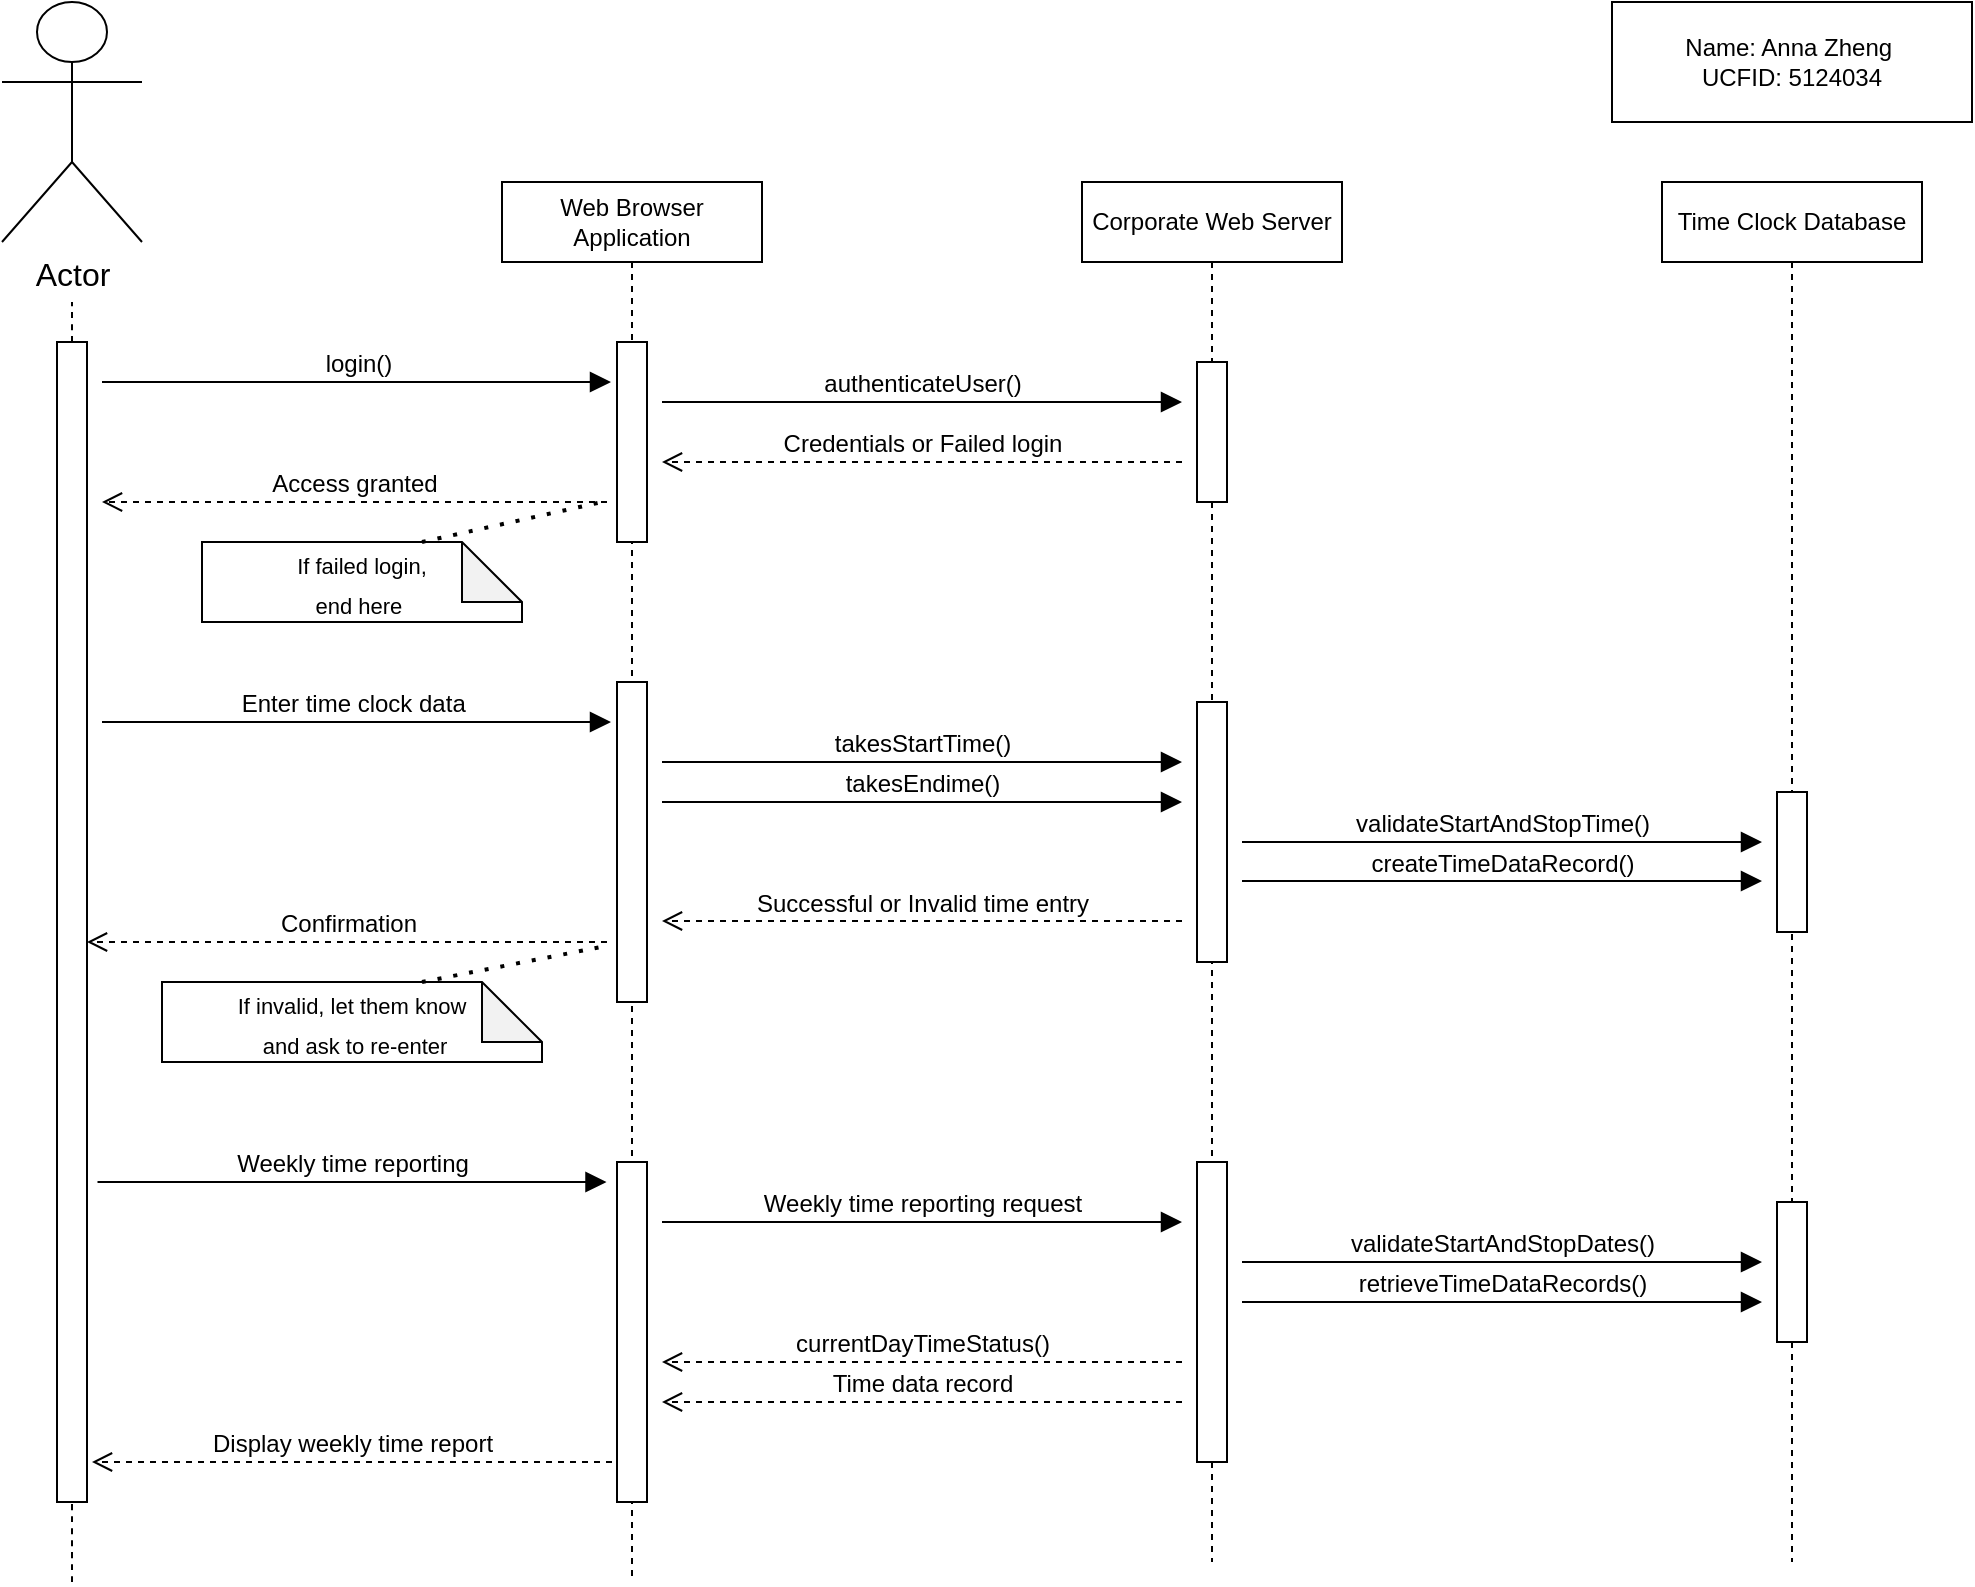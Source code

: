<mxfile version="21.8.2" type="google">
  <diagram name="Page-1" id="2YBvvXClWsGukQMizWep">
    <mxGraphModel grid="1" page="1" gridSize="10" guides="1" tooltips="1" connect="1" arrows="1" fold="1" pageScale="1" pageWidth="1100" pageHeight="850" math="0" shadow="0">
      <root>
        <mxCell id="0" />
        <mxCell id="1" parent="0" />
        <mxCell id="4Vntxdri3GSstWuC-GcN-1" value="Web Browser Application" style="shape=umlLifeline;perimeter=lifelinePerimeter;whiteSpace=wrap;html=1;container=0;dropTarget=0;collapsible=0;recursiveResize=0;outlineConnect=0;portConstraint=eastwest;newEdgeStyle={&quot;edgeStyle&quot;:&quot;elbowEdgeStyle&quot;,&quot;elbow&quot;:&quot;vertical&quot;,&quot;curved&quot;:0,&quot;rounded&quot;:0};" vertex="1" parent="1">
          <mxGeometry x="320" y="120" width="130" height="700" as="geometry" />
        </mxCell>
        <mxCell id="pMgTmdvW3vETUX-b-KQn-6" value="" style="html=1;points=[[0,0,0,0,5],[0,1,0,0,-5],[1,0,0,0,5],[1,1,0,0,-5]];perimeter=orthogonalPerimeter;outlineConnect=0;targetShapes=umlLifeline;portConstraint=eastwest;newEdgeStyle={&quot;curved&quot;:0,&quot;rounded&quot;:0};fontSize=16;" vertex="1" parent="4Vntxdri3GSstWuC-GcN-1">
          <mxGeometry x="57.5" y="250" width="15" height="160" as="geometry" />
        </mxCell>
        <mxCell id="pMgTmdvW3vETUX-b-KQn-42" value="" style="html=1;points=[[0,0,0,0,5],[0,1,0,0,-5],[1,0,0,0,5],[1,1,0,0,-5]];perimeter=orthogonalPerimeter;outlineConnect=0;targetShapes=umlLifeline;portConstraint=eastwest;newEdgeStyle={&quot;curved&quot;:0,&quot;rounded&quot;:0};fontSize=16;" vertex="1" parent="4Vntxdri3GSstWuC-GcN-1">
          <mxGeometry x="57.5" y="80" width="15" height="100" as="geometry" />
        </mxCell>
        <mxCell id="pMgTmdvW3vETUX-b-KQn-44" value="" style="html=1;points=[[0,0,0,0,5],[0,1,0,0,-5],[1,0,0,0,5],[1,1,0,0,-5]];perimeter=orthogonalPerimeter;outlineConnect=0;targetShapes=umlLifeline;portConstraint=eastwest;newEdgeStyle={&quot;curved&quot;:0,&quot;rounded&quot;:0};fontSize=16;" vertex="1" parent="4Vntxdri3GSstWuC-GcN-1">
          <mxGeometry x="57.5" y="490" width="15" height="170" as="geometry" />
        </mxCell>
        <mxCell id="BVJfjVFFw96yO_L14k2j-7" value="" style="endArrow=none;dashed=1;html=1;rounded=0;fontSize=12;startSize=8;endSize=8;curved=1;" edge="1" parent="1" source="pMgTmdvW3vETUX-b-KQn-4">
          <mxGeometry width="50" height="50" relative="1" as="geometry">
            <mxPoint x="105" y="670" as="sourcePoint" />
            <mxPoint x="105" y="180" as="targetPoint" />
          </mxGeometry>
        </mxCell>
        <mxCell id="BVJfjVFFw96yO_L14k2j-8" value="Corporate Web Server" style="shape=umlLifeline;perimeter=lifelinePerimeter;whiteSpace=wrap;html=1;container=0;dropTarget=0;collapsible=0;recursiveResize=0;outlineConnect=0;portConstraint=eastwest;newEdgeStyle={&quot;edgeStyle&quot;:&quot;elbowEdgeStyle&quot;,&quot;elbow&quot;:&quot;vertical&quot;,&quot;curved&quot;:0,&quot;rounded&quot;:0};" vertex="1" parent="1">
          <mxGeometry x="610" y="120" width="130" height="690" as="geometry" />
        </mxCell>
        <mxCell id="pMgTmdvW3vETUX-b-KQn-7" value="" style="html=1;points=[[0,0,0,0,5],[0,1,0,0,-5],[1,0,0,0,5],[1,1,0,0,-5]];perimeter=orthogonalPerimeter;outlineConnect=0;targetShapes=umlLifeline;portConstraint=eastwest;newEdgeStyle={&quot;curved&quot;:0,&quot;rounded&quot;:0};fontSize=16;" vertex="1" parent="BVJfjVFFw96yO_L14k2j-8">
          <mxGeometry x="57.5" y="490" width="15" height="150" as="geometry" />
        </mxCell>
        <mxCell id="pMgTmdvW3vETUX-b-KQn-40" value="" style="html=1;points=[[0,0,0,0,5],[0,1,0,0,-5],[1,0,0,0,5],[1,1,0,0,-5]];perimeter=orthogonalPerimeter;outlineConnect=0;targetShapes=umlLifeline;portConstraint=eastwest;newEdgeStyle={&quot;curved&quot;:0,&quot;rounded&quot;:0};fontSize=16;" vertex="1" parent="BVJfjVFFw96yO_L14k2j-8">
          <mxGeometry x="57.5" y="90" width="15" height="70" as="geometry" />
        </mxCell>
        <mxCell id="pMgTmdvW3vETUX-b-KQn-52" value="" style="html=1;points=[[0,0,0,0,5],[0,1,0,0,-5],[1,0,0,0,5],[1,1,0,0,-5]];perimeter=orthogonalPerimeter;outlineConnect=0;targetShapes=umlLifeline;portConstraint=eastwest;newEdgeStyle={&quot;curved&quot;:0,&quot;rounded&quot;:0};fontSize=16;" vertex="1" parent="BVJfjVFFw96yO_L14k2j-8">
          <mxGeometry x="57.5" y="260" width="15" height="130" as="geometry" />
        </mxCell>
        <mxCell id="BVJfjVFFw96yO_L14k2j-9" value="Time Clock Database" style="shape=umlLifeline;perimeter=lifelinePerimeter;whiteSpace=wrap;html=1;container=0;dropTarget=0;collapsible=0;recursiveResize=0;outlineConnect=0;portConstraint=eastwest;newEdgeStyle={&quot;edgeStyle&quot;:&quot;elbowEdgeStyle&quot;,&quot;elbow&quot;:&quot;vertical&quot;,&quot;curved&quot;:0,&quot;rounded&quot;:0};" vertex="1" parent="1">
          <mxGeometry x="900" y="120" width="130" height="690" as="geometry" />
        </mxCell>
        <mxCell id="pMgTmdvW3vETUX-b-KQn-8" value="" style="html=1;points=[[0,0,0,0,5],[0,1,0,0,-5],[1,0,0,0,5],[1,1,0,0,-5]];perimeter=orthogonalPerimeter;outlineConnect=0;targetShapes=umlLifeline;portConstraint=eastwest;newEdgeStyle={&quot;curved&quot;:0,&quot;rounded&quot;:0};fontSize=16;" vertex="1" parent="BVJfjVFFw96yO_L14k2j-9">
          <mxGeometry x="57.5" y="305" width="15" height="70" as="geometry" />
        </mxCell>
        <mxCell id="pMgTmdvW3vETUX-b-KQn-53" value="" style="html=1;points=[[0,0,0,0,5],[0,1,0,0,-5],[1,0,0,0,5],[1,1,0,0,-5]];perimeter=orthogonalPerimeter;outlineConnect=0;targetShapes=umlLifeline;portConstraint=eastwest;newEdgeStyle={&quot;curved&quot;:0,&quot;rounded&quot;:0};fontSize=16;" vertex="1" parent="BVJfjVFFw96yO_L14k2j-9">
          <mxGeometry x="57.5" y="510" width="15" height="70" as="geometry" />
        </mxCell>
        <mxCell id="BVJfjVFFw96yO_L14k2j-21" value="Actor" style="shape=umlActor;verticalLabelPosition=bottom;verticalAlign=top;html=1;fontSize=16;" vertex="1" parent="1">
          <mxGeometry x="70" y="30" width="70" height="120" as="geometry" />
        </mxCell>
        <mxCell id="rYfZbtQRiRFGeliZQWfu-1" value="Name: Anna Zheng&lt;span style=&quot;white-space: pre;&quot;&gt;&#x9;&lt;/span&gt;&lt;br&gt;UCFID: 5124034&lt;br&gt;" style="html=1;whiteSpace=wrap;" vertex="1" parent="1">
          <mxGeometry x="875" y="30" width="180" height="60" as="geometry" />
        </mxCell>
        <mxCell id="pMgTmdvW3vETUX-b-KQn-5" value="" style="endArrow=none;dashed=1;html=1;rounded=0;fontSize=12;startSize=8;endSize=8;curved=1;" edge="1" parent="1" target="pMgTmdvW3vETUX-b-KQn-4">
          <mxGeometry width="50" height="50" relative="1" as="geometry">
            <mxPoint x="105" y="820" as="sourcePoint" />
            <mxPoint x="104.5" y="190" as="targetPoint" />
          </mxGeometry>
        </mxCell>
        <mxCell id="pMgTmdvW3vETUX-b-KQn-4" value="" style="html=1;points=[[0,0,0,0,5],[0,1,0,0,-5],[1,0,0,0,5],[1,1,0,0,-5]];perimeter=orthogonalPerimeter;outlineConnect=0;targetShapes=umlLifeline;portConstraint=eastwest;newEdgeStyle={&quot;curved&quot;:0,&quot;rounded&quot;:0};fontSize=16;" vertex="1" parent="1">
          <mxGeometry x="97.5" y="200" width="15" height="580" as="geometry" />
        </mxCell>
        <mxCell id="pMgTmdvW3vETUX-b-KQn-13" value="Credentials or Failed login" style="html=1;verticalAlign=bottom;endArrow=open;dashed=1;endSize=8;curved=0;rounded=0;fontSize=12;" edge="1" parent="1">
          <mxGeometry relative="1" as="geometry">
            <mxPoint x="660" y="260" as="sourcePoint" />
            <mxPoint x="400" y="260" as="targetPoint" />
          </mxGeometry>
        </mxCell>
        <mxCell id="pMgTmdvW3vETUX-b-KQn-14" value="login()" style="html=1;verticalAlign=bottom;endArrow=block;curved=0;rounded=0;fontSize=12;startSize=8;endSize=8;" edge="1" parent="1">
          <mxGeometry width="80" relative="1" as="geometry">
            <mxPoint x="120" y="220" as="sourcePoint" />
            <mxPoint x="374.5" y="220" as="targetPoint" />
          </mxGeometry>
        </mxCell>
        <mxCell id="pMgTmdvW3vETUX-b-KQn-16" value="authenticateUser()" style="html=1;verticalAlign=bottom;endArrow=block;curved=0;rounded=0;fontSize=12;startSize=8;endSize=8;" edge="1" parent="1">
          <mxGeometry width="80" relative="1" as="geometry">
            <mxPoint x="400" y="230" as="sourcePoint" />
            <mxPoint x="660" y="230" as="targetPoint" />
          </mxGeometry>
        </mxCell>
        <mxCell id="pMgTmdvW3vETUX-b-KQn-18" value="Access granted" style="html=1;verticalAlign=bottom;endArrow=open;dashed=1;endSize=8;curved=0;rounded=0;fontSize=12;" edge="1" parent="1">
          <mxGeometry relative="1" as="geometry">
            <mxPoint x="372.5" y="280" as="sourcePoint" />
            <mxPoint x="120" y="280" as="targetPoint" />
          </mxGeometry>
        </mxCell>
        <mxCell id="pMgTmdvW3vETUX-b-KQn-21" value="&lt;font style=&quot;font-size: 11px;&quot;&gt;If failed login, &lt;br&gt;end here&amp;nbsp;&lt;/font&gt;" style="shape=note;whiteSpace=wrap;html=1;backgroundOutline=1;darkOpacity=0.05;fontSize=16;" vertex="1" parent="1">
          <mxGeometry x="170" y="300" width="160" height="40" as="geometry" />
        </mxCell>
        <mxCell id="pMgTmdvW3vETUX-b-KQn-24" value="" style="endArrow=none;dashed=1;html=1;dashPattern=1 3;strokeWidth=2;rounded=0;fontSize=12;startSize=8;endSize=8;curved=1;exitX=0;exitY=0;exitDx=110;exitDy=0;exitPerimeter=0;" edge="1" parent="1" source="pMgTmdvW3vETUX-b-KQn-21">
          <mxGeometry width="50" height="50" relative="1" as="geometry">
            <mxPoint x="330" y="350" as="sourcePoint" />
            <mxPoint x="370" y="280" as="targetPoint" />
          </mxGeometry>
        </mxCell>
        <mxCell id="pMgTmdvW3vETUX-b-KQn-25" value="Enter time clock data&amp;nbsp;" style="html=1;verticalAlign=bottom;endArrow=block;curved=0;rounded=0;fontSize=12;startSize=8;endSize=8;" edge="1" parent="1">
          <mxGeometry x="-0.002" width="80" relative="1" as="geometry">
            <mxPoint x="120" y="390" as="sourcePoint" />
            <mxPoint x="374.5" y="390" as="targetPoint" />
            <mxPoint as="offset" />
          </mxGeometry>
        </mxCell>
        <mxCell id="pMgTmdvW3vETUX-b-KQn-28" value="takesStartTime()" style="html=1;verticalAlign=bottom;endArrow=block;curved=0;rounded=0;fontSize=12;startSize=8;endSize=8;" edge="1" parent="1">
          <mxGeometry width="80" relative="1" as="geometry">
            <mxPoint x="400" y="410" as="sourcePoint" />
            <mxPoint x="660" y="410" as="targetPoint" />
          </mxGeometry>
        </mxCell>
        <mxCell id="pMgTmdvW3vETUX-b-KQn-30" value="takesEndime()" style="html=1;verticalAlign=bottom;endArrow=block;curved=0;rounded=0;fontSize=12;startSize=8;endSize=8;" edge="1" parent="1">
          <mxGeometry width="80" relative="1" as="geometry">
            <mxPoint x="400" y="430" as="sourcePoint" />
            <mxPoint x="660" y="430" as="targetPoint" />
          </mxGeometry>
        </mxCell>
        <mxCell id="pMgTmdvW3vETUX-b-KQn-32" value="validateStartAndStopTime()" style="html=1;verticalAlign=bottom;endArrow=block;curved=0;rounded=0;fontSize=12;startSize=8;endSize=8;" edge="1" parent="1">
          <mxGeometry width="80" relative="1" as="geometry">
            <mxPoint x="690" y="450" as="sourcePoint" />
            <mxPoint x="950" y="450" as="targetPoint" />
          </mxGeometry>
        </mxCell>
        <mxCell id="pMgTmdvW3vETUX-b-KQn-34" value="createTimeDataRecord()" style="html=1;verticalAlign=bottom;endArrow=block;curved=0;rounded=0;fontSize=12;startSize=8;endSize=8;" edge="1" parent="1">
          <mxGeometry width="80" relative="1" as="geometry">
            <mxPoint x="690" y="469.5" as="sourcePoint" />
            <mxPoint x="950" y="469.5" as="targetPoint" />
          </mxGeometry>
        </mxCell>
        <mxCell id="pMgTmdvW3vETUX-b-KQn-35" value="Successful or Invalid time entry" style="html=1;verticalAlign=bottom;endArrow=open;dashed=1;endSize=8;curved=0;rounded=0;fontSize=12;" edge="1" parent="1">
          <mxGeometry relative="1" as="geometry">
            <mxPoint x="660" y="489.5" as="sourcePoint" />
            <mxPoint x="400" y="489.5" as="targetPoint" />
          </mxGeometry>
        </mxCell>
        <mxCell id="pMgTmdvW3vETUX-b-KQn-36" value="Confirmation" style="html=1;verticalAlign=bottom;endArrow=open;dashed=1;endSize=8;curved=0;rounded=0;fontSize=12;" edge="1" parent="1">
          <mxGeometry relative="1" as="geometry">
            <mxPoint x="372.5" y="500" as="sourcePoint" />
            <mxPoint x="112.5" y="500" as="targetPoint" />
            <mxPoint as="offset" />
          </mxGeometry>
        </mxCell>
        <mxCell id="pMgTmdvW3vETUX-b-KQn-38" value="&lt;span style=&quot;font-size: 11px;&quot;&gt;If invalid, let them know&lt;br&gt;&amp;nbsp;and ask to re-enter&lt;/span&gt;" style="shape=note;whiteSpace=wrap;html=1;backgroundOutline=1;darkOpacity=0.05;fontSize=16;" vertex="1" parent="1">
          <mxGeometry x="150" y="520" width="190" height="40" as="geometry" />
        </mxCell>
        <mxCell id="pMgTmdvW3vETUX-b-KQn-39" value="" style="endArrow=none;dashed=1;html=1;dashPattern=1 3;strokeWidth=2;rounded=0;fontSize=12;startSize=8;endSize=8;curved=1;exitX=0;exitY=0;exitDx=110;exitDy=0;exitPerimeter=0;entryX=-0.367;entryY=0.171;entryDx=0;entryDy=0;entryPerimeter=0;" edge="1" parent="1">
          <mxGeometry width="50" height="50" relative="1" as="geometry">
            <mxPoint x="280" y="520" as="sourcePoint" />
            <mxPoint x="372" y="502" as="targetPoint" />
          </mxGeometry>
        </mxCell>
        <mxCell id="pMgTmdvW3vETUX-b-KQn-43" value="Weekly time reporting" style="html=1;verticalAlign=bottom;endArrow=block;curved=0;rounded=0;fontSize=12;startSize=8;endSize=8;" edge="1" parent="1">
          <mxGeometry x="-0.002" width="80" relative="1" as="geometry">
            <mxPoint x="117.75" y="620" as="sourcePoint" />
            <mxPoint x="372.25" y="620" as="targetPoint" />
            <mxPoint as="offset" />
          </mxGeometry>
        </mxCell>
        <mxCell id="pMgTmdvW3vETUX-b-KQn-45" value="Weekly time reporting request" style="html=1;verticalAlign=bottom;endArrow=block;curved=0;rounded=0;fontSize=12;startSize=8;endSize=8;" edge="1" parent="1">
          <mxGeometry width="80" relative="1" as="geometry">
            <mxPoint x="400" y="640" as="sourcePoint" />
            <mxPoint x="660" y="640" as="targetPoint" />
            <mxPoint as="offset" />
          </mxGeometry>
        </mxCell>
        <mxCell id="pMgTmdvW3vETUX-b-KQn-47" value="validateStartAndStopDates()" style="html=1;verticalAlign=bottom;endArrow=block;curved=0;rounded=0;fontSize=12;startSize=8;endSize=8;" edge="1" parent="1">
          <mxGeometry width="80" relative="1" as="geometry">
            <mxPoint x="690" y="660" as="sourcePoint" />
            <mxPoint x="950" y="660" as="targetPoint" />
            <mxPoint as="offset" />
          </mxGeometry>
        </mxCell>
        <mxCell id="pMgTmdvW3vETUX-b-KQn-48" value="retrieveTimeDataRecords()" style="html=1;verticalAlign=bottom;endArrow=block;curved=0;rounded=0;fontSize=12;startSize=8;endSize=8;" edge="1" parent="1">
          <mxGeometry width="80" relative="1" as="geometry">
            <mxPoint x="690" y="680" as="sourcePoint" />
            <mxPoint x="950" y="680" as="targetPoint" />
            <mxPoint as="offset" />
          </mxGeometry>
        </mxCell>
        <mxCell id="pMgTmdvW3vETUX-b-KQn-49" value="Time data record" style="html=1;verticalAlign=bottom;endArrow=open;dashed=1;endSize=8;curved=0;rounded=0;fontSize=12;" edge="1" parent="1">
          <mxGeometry relative="1" as="geometry">
            <mxPoint x="660" y="730" as="sourcePoint" />
            <mxPoint x="400" y="730" as="targetPoint" />
          </mxGeometry>
        </mxCell>
        <mxCell id="pMgTmdvW3vETUX-b-KQn-50" value="Display weekly time report" style="html=1;verticalAlign=bottom;endArrow=open;dashed=1;endSize=8;curved=0;rounded=0;fontSize=12;" edge="1" parent="1">
          <mxGeometry relative="1" as="geometry">
            <mxPoint x="375" y="760" as="sourcePoint" />
            <mxPoint x="115" y="760" as="targetPoint" />
          </mxGeometry>
        </mxCell>
        <mxCell id="pMgTmdvW3vETUX-b-KQn-51" value="currentDayTimeStatus()" style="html=1;verticalAlign=bottom;endArrow=open;dashed=1;endSize=8;curved=0;rounded=0;fontSize=12;" edge="1" parent="1">
          <mxGeometry relative="1" as="geometry">
            <mxPoint x="660" y="710" as="sourcePoint" />
            <mxPoint x="400" y="710" as="targetPoint" />
          </mxGeometry>
        </mxCell>
      </root>
    </mxGraphModel>
  </diagram>
</mxfile>
